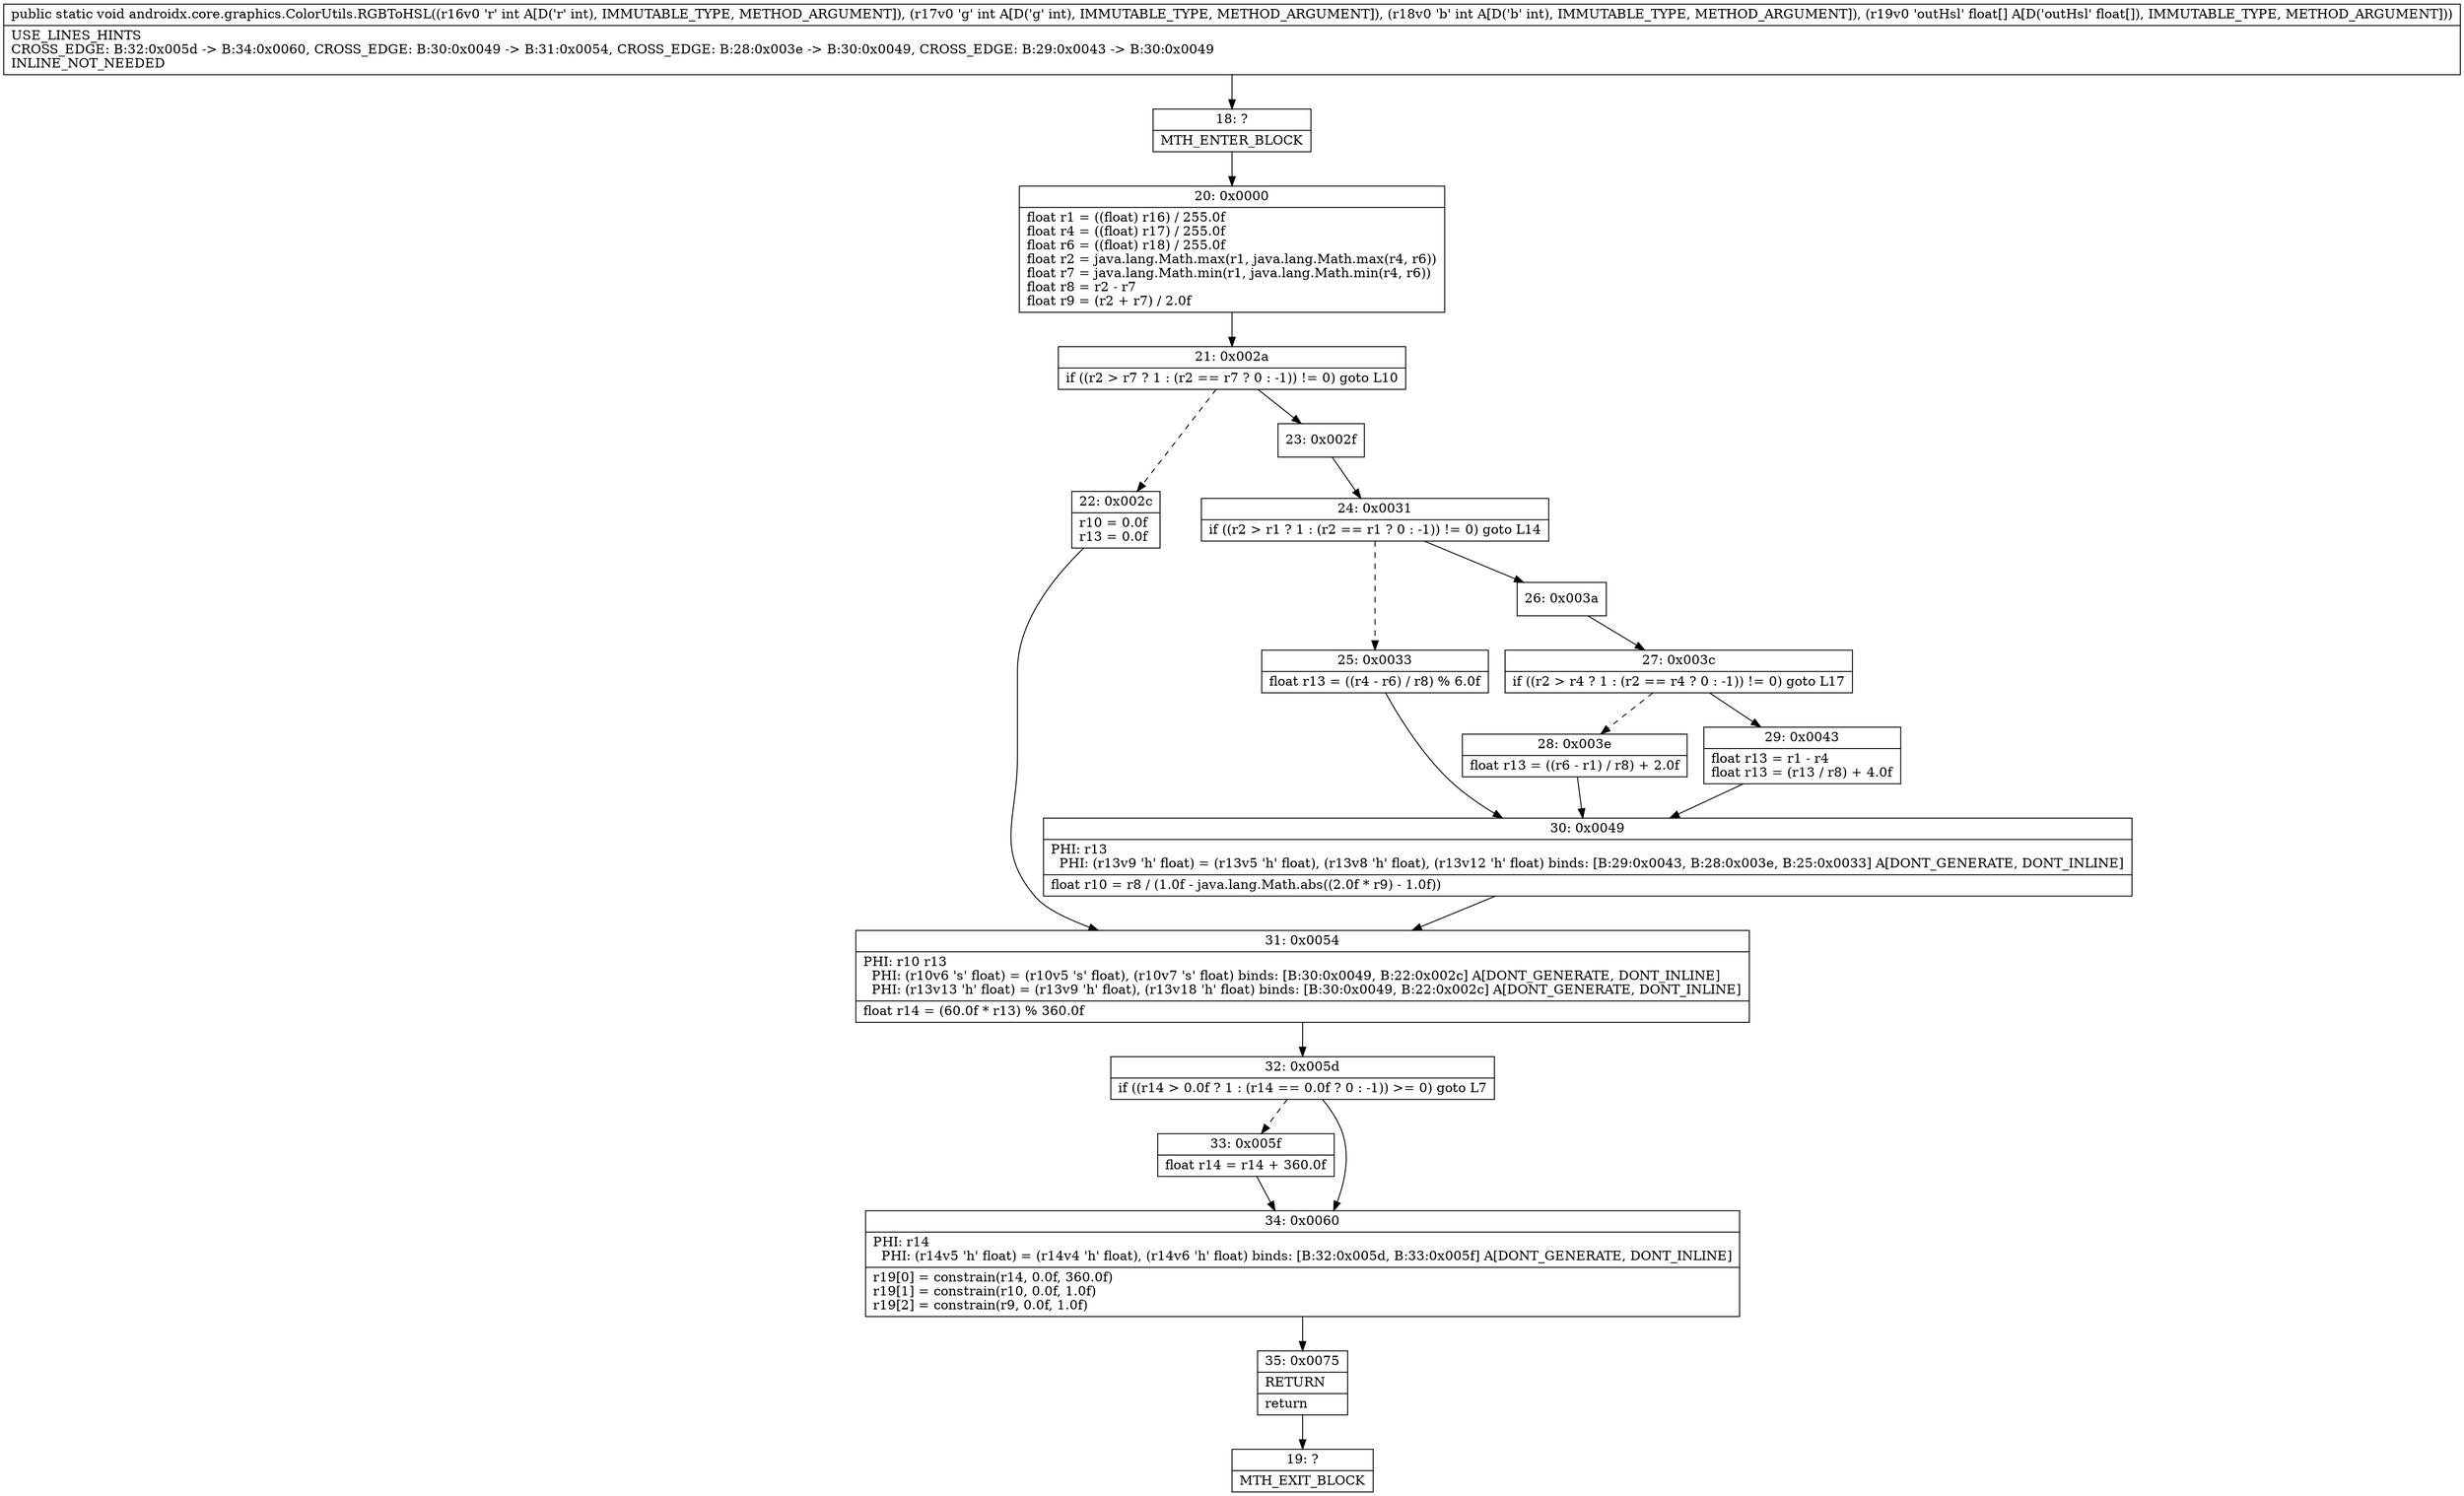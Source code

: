 digraph "CFG forandroidx.core.graphics.ColorUtils.RGBToHSL(III[F)V" {
Node_18 [shape=record,label="{18\:\ ?|MTH_ENTER_BLOCK\l}"];
Node_20 [shape=record,label="{20\:\ 0x0000|float r1 = ((float) r16) \/ 255.0f\lfloat r4 = ((float) r17) \/ 255.0f\lfloat r6 = ((float) r18) \/ 255.0f\lfloat r2 = java.lang.Math.max(r1, java.lang.Math.max(r4, r6))\lfloat r7 = java.lang.Math.min(r1, java.lang.Math.min(r4, r6))\lfloat r8 = r2 \- r7\lfloat r9 = (r2 + r7) \/ 2.0f\l}"];
Node_21 [shape=record,label="{21\:\ 0x002a|if ((r2 \> r7 ? 1 : (r2 == r7 ? 0 : \-1)) != 0) goto L10\l}"];
Node_22 [shape=record,label="{22\:\ 0x002c|r10 = 0.0f\lr13 = 0.0f\l}"];
Node_31 [shape=record,label="{31\:\ 0x0054|PHI: r10 r13 \l  PHI: (r10v6 's' float) = (r10v5 's' float), (r10v7 's' float) binds: [B:30:0x0049, B:22:0x002c] A[DONT_GENERATE, DONT_INLINE]\l  PHI: (r13v13 'h' float) = (r13v9 'h' float), (r13v18 'h' float) binds: [B:30:0x0049, B:22:0x002c] A[DONT_GENERATE, DONT_INLINE]\l|float r14 = (60.0f * r13) % 360.0f\l}"];
Node_32 [shape=record,label="{32\:\ 0x005d|if ((r14 \> 0.0f ? 1 : (r14 == 0.0f ? 0 : \-1)) \>= 0) goto L7\l}"];
Node_33 [shape=record,label="{33\:\ 0x005f|float r14 = r14 + 360.0f\l}"];
Node_34 [shape=record,label="{34\:\ 0x0060|PHI: r14 \l  PHI: (r14v5 'h' float) = (r14v4 'h' float), (r14v6 'h' float) binds: [B:32:0x005d, B:33:0x005f] A[DONT_GENERATE, DONT_INLINE]\l|r19[0] = constrain(r14, 0.0f, 360.0f)\lr19[1] = constrain(r10, 0.0f, 1.0f)\lr19[2] = constrain(r9, 0.0f, 1.0f)\l}"];
Node_35 [shape=record,label="{35\:\ 0x0075|RETURN\l|return\l}"];
Node_19 [shape=record,label="{19\:\ ?|MTH_EXIT_BLOCK\l}"];
Node_23 [shape=record,label="{23\:\ 0x002f}"];
Node_24 [shape=record,label="{24\:\ 0x0031|if ((r2 \> r1 ? 1 : (r2 == r1 ? 0 : \-1)) != 0) goto L14\l}"];
Node_25 [shape=record,label="{25\:\ 0x0033|float r13 = ((r4 \- r6) \/ r8) % 6.0f\l}"];
Node_30 [shape=record,label="{30\:\ 0x0049|PHI: r13 \l  PHI: (r13v9 'h' float) = (r13v5 'h' float), (r13v8 'h' float), (r13v12 'h' float) binds: [B:29:0x0043, B:28:0x003e, B:25:0x0033] A[DONT_GENERATE, DONT_INLINE]\l|float r10 = r8 \/ (1.0f \- java.lang.Math.abs((2.0f * r9) \- 1.0f))\l}"];
Node_26 [shape=record,label="{26\:\ 0x003a}"];
Node_27 [shape=record,label="{27\:\ 0x003c|if ((r2 \> r4 ? 1 : (r2 == r4 ? 0 : \-1)) != 0) goto L17\l}"];
Node_28 [shape=record,label="{28\:\ 0x003e|float r13 = ((r6 \- r1) \/ r8) + 2.0f\l}"];
Node_29 [shape=record,label="{29\:\ 0x0043|float r13 = r1 \- r4\lfloat r13 = (r13 \/ r8) + 4.0f\l}"];
MethodNode[shape=record,label="{public static void androidx.core.graphics.ColorUtils.RGBToHSL((r16v0 'r' int A[D('r' int), IMMUTABLE_TYPE, METHOD_ARGUMENT]), (r17v0 'g' int A[D('g' int), IMMUTABLE_TYPE, METHOD_ARGUMENT]), (r18v0 'b' int A[D('b' int), IMMUTABLE_TYPE, METHOD_ARGUMENT]), (r19v0 'outHsl' float[] A[D('outHsl' float[]), IMMUTABLE_TYPE, METHOD_ARGUMENT]))  | USE_LINES_HINTS\lCROSS_EDGE: B:32:0x005d \-\> B:34:0x0060, CROSS_EDGE: B:30:0x0049 \-\> B:31:0x0054, CROSS_EDGE: B:28:0x003e \-\> B:30:0x0049, CROSS_EDGE: B:29:0x0043 \-\> B:30:0x0049\lINLINE_NOT_NEEDED\l}"];
MethodNode -> Node_18;Node_18 -> Node_20;
Node_20 -> Node_21;
Node_21 -> Node_22[style=dashed];
Node_21 -> Node_23;
Node_22 -> Node_31;
Node_31 -> Node_32;
Node_32 -> Node_33[style=dashed];
Node_32 -> Node_34;
Node_33 -> Node_34;
Node_34 -> Node_35;
Node_35 -> Node_19;
Node_23 -> Node_24;
Node_24 -> Node_25[style=dashed];
Node_24 -> Node_26;
Node_25 -> Node_30;
Node_30 -> Node_31;
Node_26 -> Node_27;
Node_27 -> Node_28[style=dashed];
Node_27 -> Node_29;
Node_28 -> Node_30;
Node_29 -> Node_30;
}

